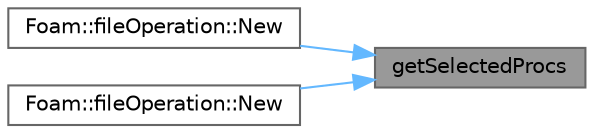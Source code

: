 digraph "getSelectedProcs"
{
 // LATEX_PDF_SIZE
  bgcolor="transparent";
  edge [fontname=Helvetica,fontsize=10,labelfontname=Helvetica,labelfontsize=10];
  node [fontname=Helvetica,fontsize=10,shape=box,height=0.2,width=0.4];
  rankdir="RL";
  Node1 [id="Node000001",label="getSelectedProcs",height=0.2,width=0.4,color="gray40", fillcolor="grey60", style="filled", fontcolor="black",tooltip=" "];
  Node1 -> Node2 [id="edge1_Node000001_Node000002",dir="back",color="steelblue1",style="solid",tooltip=" "];
  Node2 [id="Node000002",label="Foam::fileOperation::New",height=0.2,width=0.4,color="grey40", fillcolor="white", style="filled",URL="$classFoam_1_1fileOperation.html#a55329ce927cacc07e2f8761abc3ddc76",tooltip=" "];
  Node1 -> Node3 [id="edge2_Node000001_Node000003",dir="back",color="steelblue1",style="solid",tooltip=" "];
  Node3 [id="Node000003",label="Foam::fileOperation::New",height=0.2,width=0.4,color="grey40", fillcolor="white", style="filled",URL="$classFoam_1_1fileOperation.html#ac9e5384107c1a503017023f269128eb9",tooltip=" "];
}
